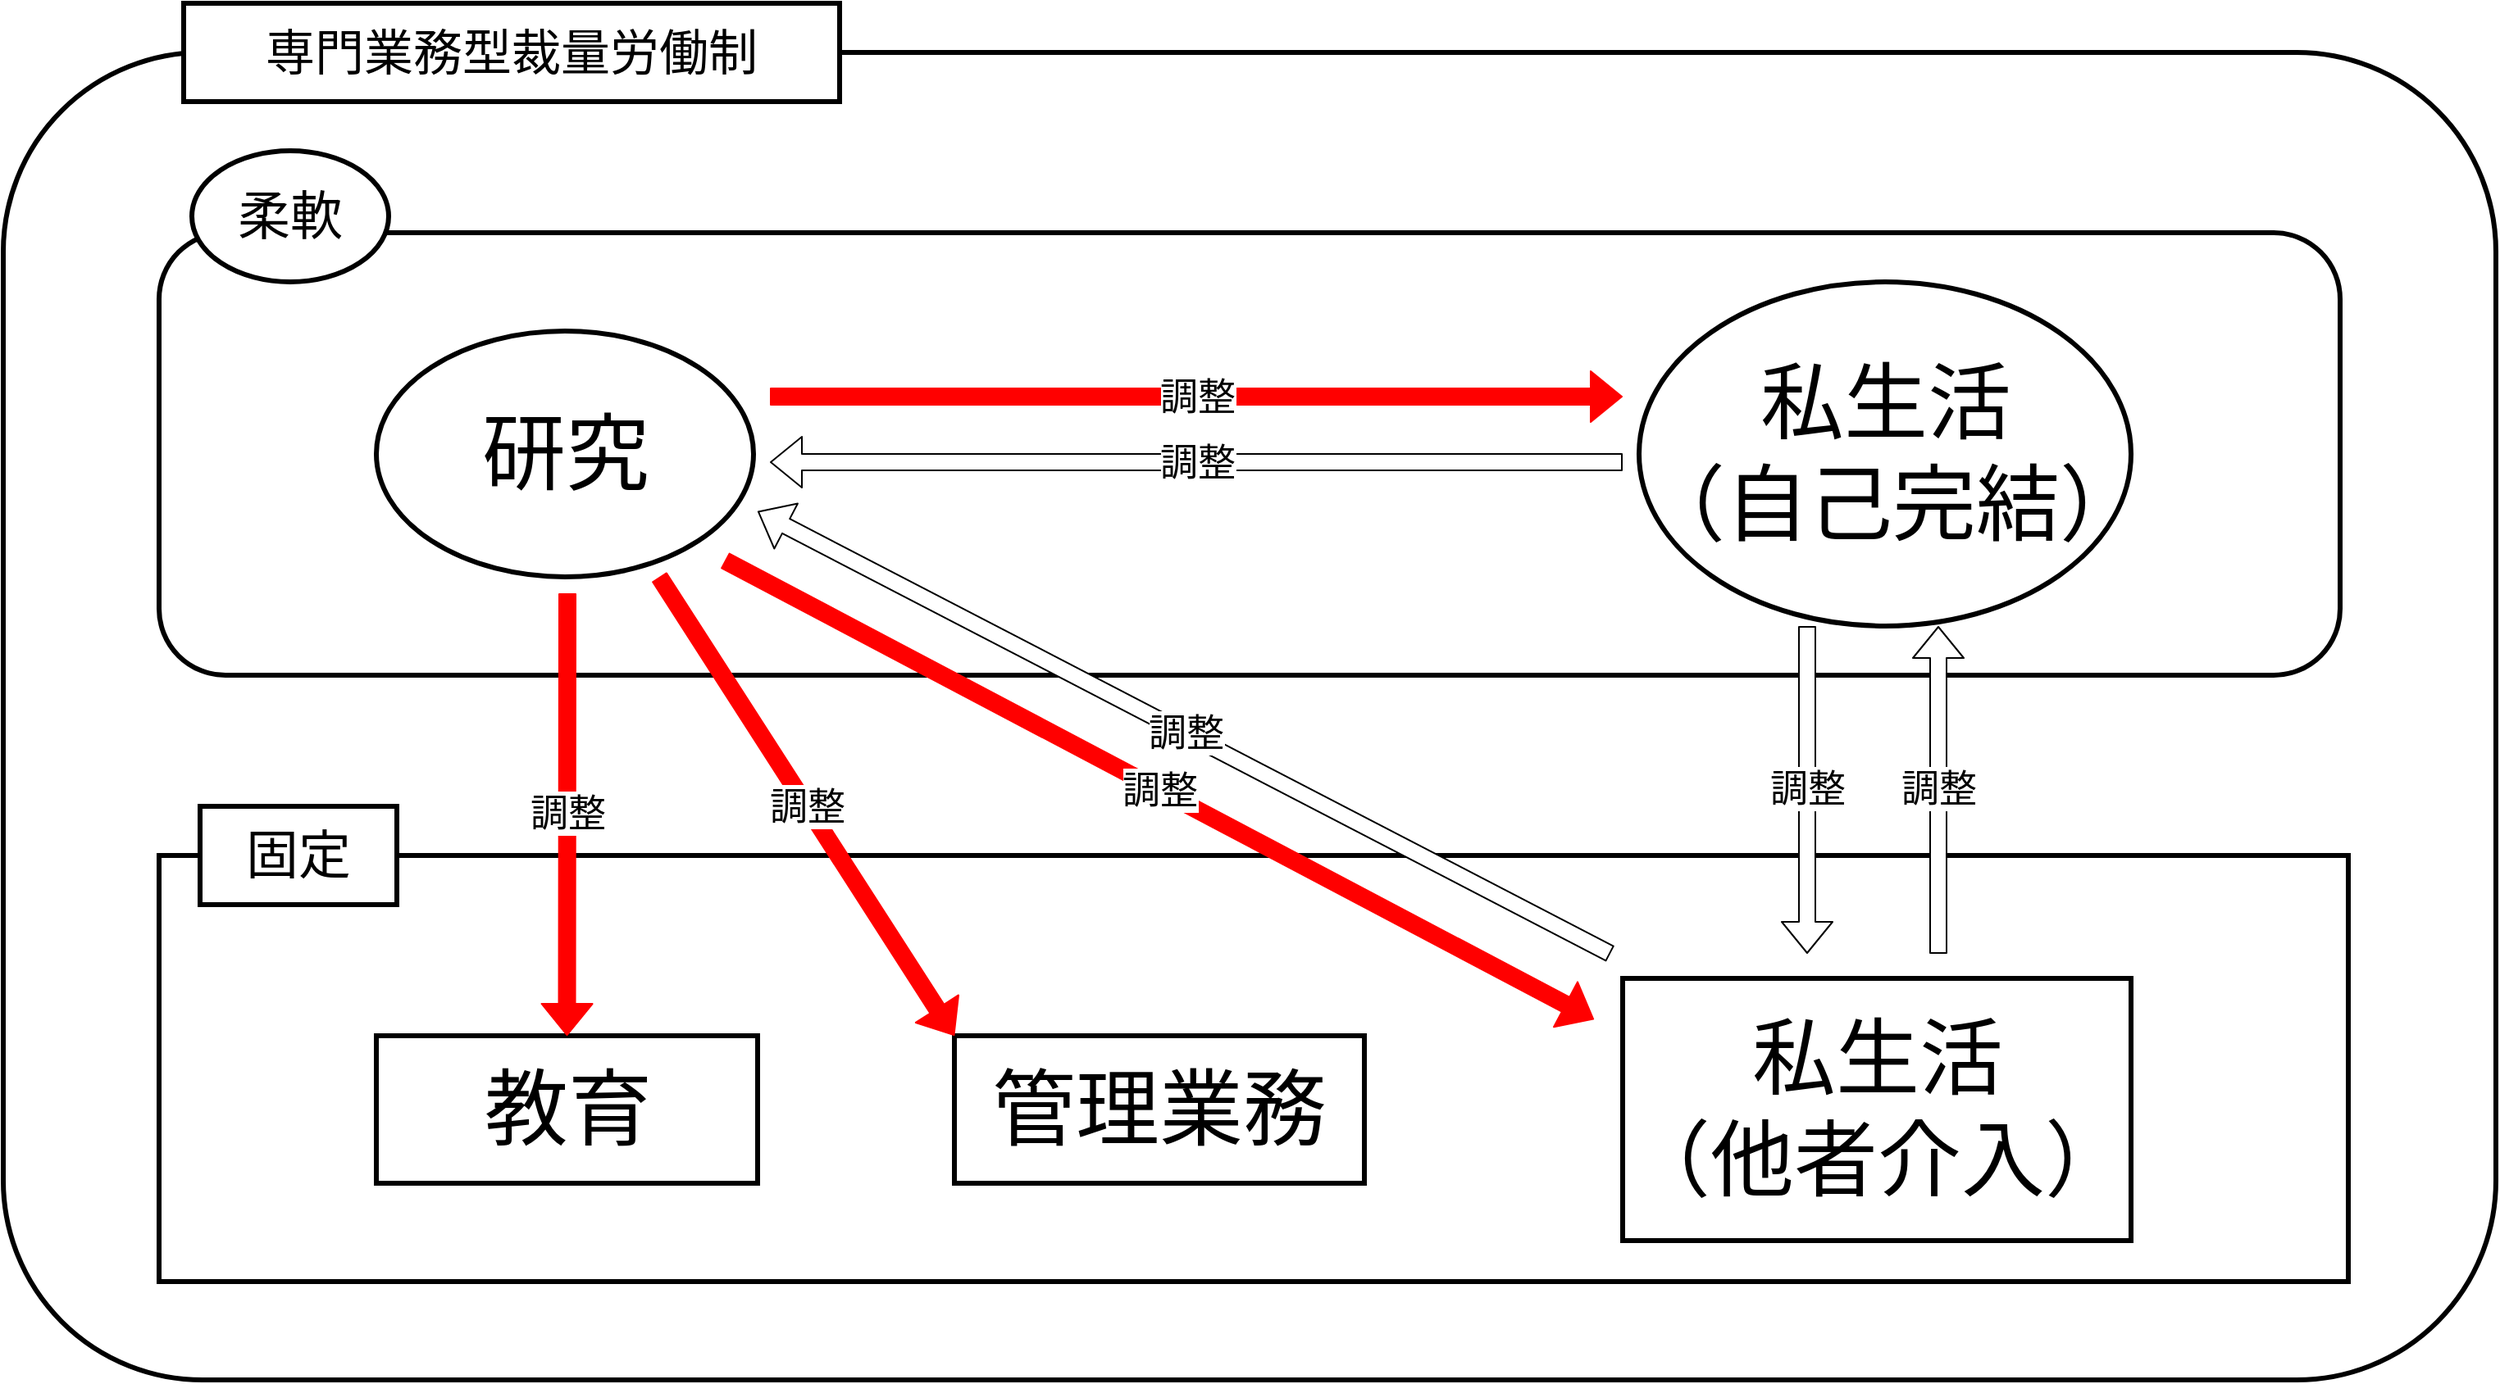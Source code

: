 <mxfile>
    <diagram id="C4Mxb2fjmYQctF3x9zz_" name="ページ1">
        <mxGraphModel dx="1160" dy="731" grid="1" gridSize="10" guides="1" tooltips="1" connect="0" arrows="1" fold="1" page="1" pageScale="1" pageWidth="1600" pageHeight="900" background="none" math="0" shadow="0">
            <root>
                <mxCell id="0"/>
                <mxCell id="1" parent="0"/>
                <mxCell id="2" value="" style="rounded=1;whiteSpace=wrap;html=1;fillColor=default;strokeColor=light-dark(#000000,#000000);strokeWidth=3;movable=0;resizable=0;rotatable=0;deletable=0;editable=0;locked=1;connectable=0;" parent="1" vertex="1">
                    <mxGeometry x="40" y="40" width="1520" height="810" as="geometry"/>
                </mxCell>
                <mxCell id="12" value="" style="rounded=0;whiteSpace=wrap;html=1;fillColor=none;strokeColor=light-dark(#000000,#000000);strokeWidth=3;" parent="1" vertex="1">
                    <mxGeometry x="135" y="530" width="1335" height="260" as="geometry"/>
                </mxCell>
                <mxCell id="5" value="" style="rounded=1;whiteSpace=wrap;html=1;fillColor=none;strokeColor=light-dark(#000000,#000000);strokeWidth=3;" parent="1" vertex="1">
                    <mxGeometry x="135" y="150" width="1330" height="270" as="geometry"/>
                </mxCell>
                <mxCell id="3" value="&lt;font style=&quot;font-size: 30px; color: light-dark(rgb(0, 0, 0), rgb(0, 0, 0));&quot;&gt;専門業務型裁量労働制&lt;/font&gt;" style="rounded=0;whiteSpace=wrap;html=1;fillColor=light-dark(#FFFFFF,#FFFFFF);strokeColor=light-dark(#000000,#000000);strokeWidth=3;movable=0;resizable=0;rotatable=0;deletable=0;editable=0;locked=1;connectable=0;" parent="1" vertex="1">
                    <mxGeometry x="150" y="10" width="400" height="60" as="geometry"/>
                </mxCell>
                <mxCell id="4" value="&lt;font style=&quot;color: light-dark(rgb(0, 0, 0), rgb(0, 0, 0));&quot;&gt;柔軟&lt;/font&gt;" style="ellipse;whiteSpace=wrap;html=1;fontSize=32;fillColor=light-dark(#FFFFFF,#FFFFFF);strokeColor=light-dark(#000000,#000000);fontColor=light-dark(#000000,#000000);strokeWidth=3;" parent="1" vertex="1">
                    <mxGeometry x="155" y="100" width="120" height="80" as="geometry"/>
                </mxCell>
                <mxCell id="7" value="&lt;font style=&quot;color: light-dark(rgb(0, 0, 0), rgb(0, 0, 0)); font-size: 51px;&quot;&gt;研究&lt;/font&gt;" style="ellipse;whiteSpace=wrap;html=1;fontSize=32;fillColor=light-dark(#FFFFFF,#FFFFFF);strokeColor=light-dark(#000000,#000000);fontColor=light-dark(#000000,#000000);strokeWidth=3;" parent="1" vertex="1">
                    <mxGeometry x="267.5" y="210" width="230" height="150" as="geometry"/>
                </mxCell>
                <mxCell id="8" value="&lt;font style=&quot;color: light-dark(rgb(0, 0, 0), rgb(0, 0, 0)); font-size: 51px;&quot;&gt;私生活&lt;/font&gt;&lt;div&gt;&lt;font style=&quot;color: light-dark(rgb(0, 0, 0), rgb(0, 0, 0)); font-size: 51px;&quot;&gt;（自己完結）&lt;/font&gt;&lt;/div&gt;" style="ellipse;whiteSpace=wrap;html=1;fontSize=32;fillColor=light-dark(#FFFFFF,#FFFFFF);strokeColor=light-dark(#000000,#000000);fontColor=light-dark(#000000,#000000);strokeWidth=3;" parent="1" vertex="1">
                    <mxGeometry x="1037.5" y="180" width="300" height="210" as="geometry"/>
                </mxCell>
                <mxCell id="9" value="" style="shape=flexArrow;endArrow=classic;html=1;exitX=1;exitY=0.5;exitDx=0;exitDy=0;strokeColor=light-dark(#FF0000,#000000);fillColor=#FF0000;" parent="1" edge="1">
                    <mxGeometry width="50" height="50" relative="1" as="geometry">
                        <mxPoint x="507.5" y="250" as="sourcePoint"/>
                        <mxPoint x="1027.5" y="250" as="targetPoint"/>
                    </mxGeometry>
                </mxCell>
                <mxCell id="23" value="&lt;font style=&quot;color: light-dark(rgb(0, 0, 0), rgb(0, 0, 0)); background-color: light-dark(rgb(255, 255, 255), rgb(255, 255, 255)); font-size: 23px;&quot;&gt;調整&lt;/font&gt;" style="edgeLabel;html=1;align=center;verticalAlign=middle;resizable=0;points=[];" parent="9" vertex="1" connectable="0">
                    <mxGeometry relative="1" as="geometry">
                        <mxPoint as="offset"/>
                    </mxGeometry>
                </mxCell>
                <mxCell id="10" value="" style="shape=flexArrow;endArrow=classic;html=1;strokeColor=light-dark(#000000,#000000);fillColor=default;" parent="1" edge="1">
                    <mxGeometry width="50" height="50" relative="1" as="geometry">
                        <mxPoint x="1027.5" y="290" as="sourcePoint"/>
                        <mxPoint x="507.5" y="290" as="targetPoint"/>
                    </mxGeometry>
                </mxCell>
                <mxCell id="24" value="&lt;font style=&quot;color: light-dark(rgb(0, 0, 0), rgb(0, 0, 0)); background-color: light-dark(rgb(255, 255, 255), rgb(255, 255, 255)); font-size: 23px;&quot;&gt;調整&lt;/font&gt;" style="edgeLabel;html=1;align=center;verticalAlign=middle;resizable=0;points=[];" parent="10" vertex="1" connectable="0">
                    <mxGeometry relative="1" as="geometry">
                        <mxPoint as="offset"/>
                    </mxGeometry>
                </mxCell>
                <mxCell id="11" value="&lt;font style=&quot;color: light-dark(rgb(0, 0, 0), rgb(0, 0, 0)); font-size: 32px;&quot;&gt;固定&lt;/font&gt;" style="rounded=0;whiteSpace=wrap;html=1;fillColor=light-dark(#FFFFFF,#FFFFFF);strokeColor=light-dark(#000000,#000000);strokeWidth=3;" parent="1" vertex="1">
                    <mxGeometry x="160" y="500" width="120" height="60" as="geometry"/>
                </mxCell>
                <mxCell id="13" value="&lt;font style=&quot;color: light-dark(rgb(0, 0, 0), rgb(0, 0, 0)); font-size: 51px;&quot;&gt;教育&lt;/font&gt;" style="rounded=0;whiteSpace=wrap;html=1;fillColor=light-dark(#FFFFFF,#FFFFFF);strokeColor=light-dark(#000000,#000000);strokeWidth=3;" parent="1" vertex="1">
                    <mxGeometry x="267.5" y="640" width="232.5" height="90" as="geometry"/>
                </mxCell>
                <mxCell id="14" value="&lt;span style=&quot;font-size: 51px;&quot;&gt;&lt;font style=&quot;color: light-dark(rgb(0, 0, 0), rgb(0, 0, 0));&quot;&gt;管理業務&lt;/font&gt;&lt;/span&gt;" style="rounded=0;whiteSpace=wrap;html=1;fillColor=light-dark(#FFFFFF,#FFFFFF);strokeColor=light-dark(#000000,#000000);strokeWidth=3;" parent="1" vertex="1">
                    <mxGeometry x="620" y="640" width="250" height="90" as="geometry"/>
                </mxCell>
                <mxCell id="15" value="&lt;span style=&quot;font-size: 51px;&quot;&gt;&lt;font style=&quot;color: light-dark(rgb(0, 0, 0), rgb(0, 0, 0));&quot;&gt;私生活&lt;br&gt;&lt;/font&gt;&lt;/span&gt;&lt;div&gt;&lt;span style=&quot;font-size: 51px;&quot;&gt;&lt;font style=&quot;color: light-dark(rgb(0, 0, 0), rgb(0, 0, 0));&quot;&gt;（他者介入）&lt;/font&gt;&lt;/span&gt;&lt;/div&gt;" style="rounded=0;whiteSpace=wrap;html=1;fillColor=light-dark(#FFFFFF,#FFFFFF);strokeColor=light-dark(#000000,#000000);strokeWidth=3;" parent="1" vertex="1">
                    <mxGeometry x="1027.5" y="605" width="310" height="160" as="geometry"/>
                </mxCell>
                <mxCell id="16" value="" style="shape=flexArrow;endArrow=classic;html=1;strokeColor=light-dark(#FF0000,#FF0000);fillColor=light-dark(#FF0000,#FF0000);" parent="1" edge="1">
                    <mxGeometry width="50" height="50" relative="1" as="geometry">
                        <mxPoint x="480" y="350" as="sourcePoint"/>
                        <mxPoint x="1010" y="630" as="targetPoint"/>
                    </mxGeometry>
                </mxCell>
                <mxCell id="27" value="&lt;font style=&quot;font-size: 23px; color: light-dark(rgb(0, 0, 0), rgb(0, 0, 0)); background-color: light-dark(rgb(255, 255, 255), rgb(255, 255, 255));&quot;&gt;調整&lt;/font&gt;" style="edgeLabel;html=1;align=center;verticalAlign=middle;resizable=0;points=[];" parent="16" vertex="1" connectable="0">
                    <mxGeometry relative="1" as="geometry">
                        <mxPoint as="offset"/>
                    </mxGeometry>
                </mxCell>
                <mxCell id="17" value="" style="shape=flexArrow;endArrow=classic;html=1;strokeColor=light-dark(#FF0000,#FF0000);fillColor=light-dark(#FF0000,#FF0000);entryX=0.5;entryY=0;entryDx=0;entryDy=0;" parent="1" target="13" edge="1">
                    <mxGeometry width="50" height="50" relative="1" as="geometry">
                        <mxPoint x="384" y="370" as="sourcePoint"/>
                        <mxPoint x="920" y="370" as="targetPoint"/>
                    </mxGeometry>
                </mxCell>
                <mxCell id="31" value="&lt;font style=&quot;color: light-dark(rgb(0, 0, 0), rgb(0, 0, 0)); background-color: light-dark(rgb(255, 255, 255), rgb(255, 255, 255)); font-size: 23px;&quot;&gt;調整&lt;/font&gt;" style="edgeLabel;html=1;align=center;verticalAlign=middle;resizable=0;points=[];" parent="17" vertex="1" connectable="0">
                    <mxGeometry relative="1" as="geometry">
                        <mxPoint y="-1" as="offset"/>
                    </mxGeometry>
                </mxCell>
                <mxCell id="18" value="" style="shape=flexArrow;endArrow=classic;html=1;strokeColor=light-dark(#FF0000,#FF0000);fillColor=light-dark(#FF0000,#FF0000);entryX=0;entryY=0;entryDx=0;entryDy=0;" parent="1" target="14" edge="1">
                    <mxGeometry width="50" height="50" relative="1" as="geometry">
                        <mxPoint x="440" y="360" as="sourcePoint"/>
                        <mxPoint x="792.5" y="620" as="targetPoint"/>
                    </mxGeometry>
                </mxCell>
                <mxCell id="30" value="&lt;font style=&quot;font-size: 23px; color: light-dark(rgb(0, 0, 0), rgb(0, 0, 0)); background-color: light-dark(rgb(255, 255, 255), rgb(255, 255, 255));&quot;&gt;調整&lt;/font&gt;" style="edgeLabel;html=1;align=center;verticalAlign=middle;resizable=0;points=[];" parent="18" vertex="1" connectable="0">
                    <mxGeometry relative="1" as="geometry">
                        <mxPoint as="offset"/>
                    </mxGeometry>
                </mxCell>
                <mxCell id="19" value="" style="shape=flexArrow;endArrow=classic;html=1;strokeColor=light-dark(#000000,#000000);fillColor=default;" parent="1" edge="1">
                    <mxGeometry width="50" height="50" relative="1" as="geometry">
                        <mxPoint x="1020" y="590" as="sourcePoint"/>
                        <mxPoint x="500" y="320" as="targetPoint"/>
                    </mxGeometry>
                </mxCell>
                <mxCell id="26" value="&lt;font style=&quot;font-size: 23px; color: light-dark(rgb(0, 0, 0), rgb(0, 0, 0)); background-color: light-dark(rgb(255, 255, 255), rgb(255, 255, 255));&quot;&gt;調整&lt;/font&gt;" style="edgeLabel;html=1;align=center;verticalAlign=middle;resizable=0;points=[];" parent="19" vertex="1" connectable="0">
                    <mxGeometry relative="1" as="geometry">
                        <mxPoint x="1" as="offset"/>
                    </mxGeometry>
                </mxCell>
                <mxCell id="21" value="" style="shape=flexArrow;endArrow=classic;html=1;strokeColor=light-dark(#000000,#000000);fillColor=default;" parent="1" edge="1">
                    <mxGeometry width="50" height="50" relative="1" as="geometry">
                        <mxPoint x="1140" y="390" as="sourcePoint"/>
                        <mxPoint x="1140" y="590" as="targetPoint"/>
                    </mxGeometry>
                </mxCell>
                <mxCell id="28" value="&lt;font style=&quot;font-size: 23px; color: light-dark(rgb(0, 0, 0), rgb(0, 0, 0)); background-color: light-dark(rgb(255, 255, 255), rgb(255, 255, 255));&quot;&gt;調整&lt;/font&gt;" style="edgeLabel;html=1;align=center;verticalAlign=middle;resizable=0;points=[];" parent="21" vertex="1" connectable="0">
                    <mxGeometry relative="1" as="geometry">
                        <mxPoint y="-1" as="offset"/>
                    </mxGeometry>
                </mxCell>
                <mxCell id="22" value="" style="shape=flexArrow;endArrow=classic;html=1;strokeColor=light-dark(#000000,#000000);fillColor=default;" parent="1" edge="1">
                    <mxGeometry width="50" height="50" relative="1" as="geometry">
                        <mxPoint x="1220" y="590" as="sourcePoint"/>
                        <mxPoint x="1220" y="390" as="targetPoint"/>
                    </mxGeometry>
                </mxCell>
                <mxCell id="29" value="&lt;font style=&quot;font-size: 23px; color: light-dark(rgb(0, 0, 0), rgb(0, 0, 0)); background-color: light-dark(rgb(255, 255, 255), rgb(255, 255, 255));&quot;&gt;調整&lt;/font&gt;" style="edgeLabel;html=1;align=center;verticalAlign=middle;resizable=0;points=[];" parent="22" vertex="1" connectable="0">
                    <mxGeometry relative="1" as="geometry">
                        <mxPoint y="-1" as="offset"/>
                    </mxGeometry>
                </mxCell>
            </root>
        </mxGraphModel>
    </diagram>
</mxfile>